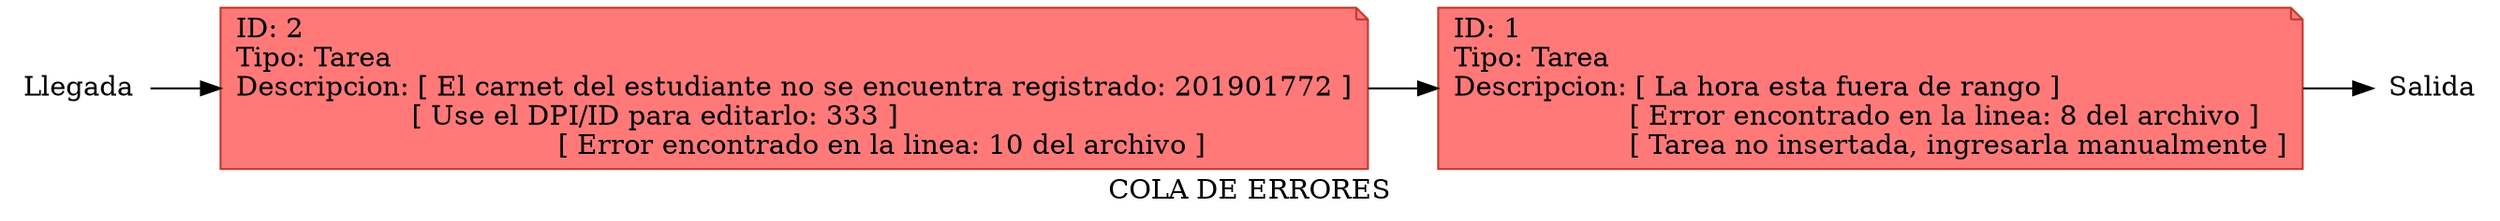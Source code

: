 digraph Errores {
 rankdir=LR;
 label="COLA DE ERRORES";
  node [shape = note, color="#c0392b", style=filled, fillcolor="#ff7979"];
N0[label="ID: 1 \lTipo: Tarea \lDescripcion: [ La hora esta fuera de rango ]\l                    [ Error encontrado en la linea: 8 del archivo ]\l                    [ Tarea no insertada, ingresarla manualmente ]"];
N1[label="ID: 2 \lTipo: Tarea \lDescripcion: [ El carnet del estudiante no se encuentra registrado: 201901772 ]\l                    [ Use el DPI/ID para editarlo: 333 ]\l                    [ Error encontrado en la linea: 10 del archivo ]"];
aux[label="Salida", shape=none, style=none];
 aux1[label="Llegada", shape=none, style=none];
N1->N0;
N0->aux; 
 aux1->N1;
}
